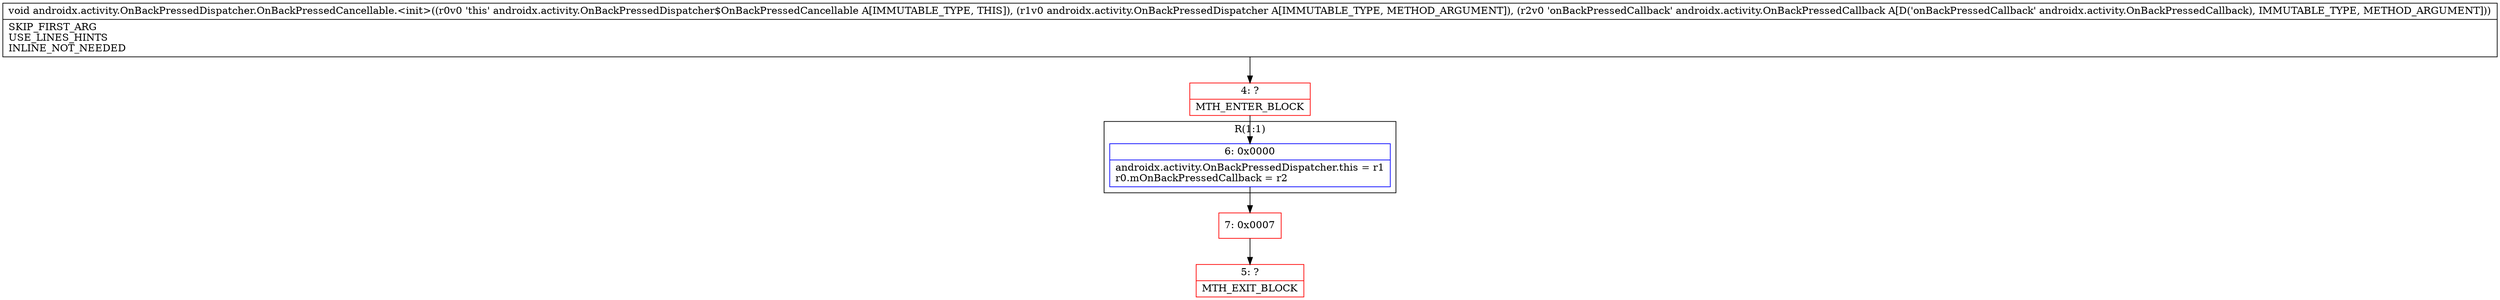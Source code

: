 digraph "CFG forandroidx.activity.OnBackPressedDispatcher.OnBackPressedCancellable.\<init\>(Landroidx\/activity\/OnBackPressedDispatcher;Landroidx\/activity\/OnBackPressedCallback;)V" {
subgraph cluster_Region_1809664717 {
label = "R(1:1)";
node [shape=record,color=blue];
Node_6 [shape=record,label="{6\:\ 0x0000|androidx.activity.OnBackPressedDispatcher.this = r1\lr0.mOnBackPressedCallback = r2\l}"];
}
Node_4 [shape=record,color=red,label="{4\:\ ?|MTH_ENTER_BLOCK\l}"];
Node_7 [shape=record,color=red,label="{7\:\ 0x0007}"];
Node_5 [shape=record,color=red,label="{5\:\ ?|MTH_EXIT_BLOCK\l}"];
MethodNode[shape=record,label="{void androidx.activity.OnBackPressedDispatcher.OnBackPressedCancellable.\<init\>((r0v0 'this' androidx.activity.OnBackPressedDispatcher$OnBackPressedCancellable A[IMMUTABLE_TYPE, THIS]), (r1v0 androidx.activity.OnBackPressedDispatcher A[IMMUTABLE_TYPE, METHOD_ARGUMENT]), (r2v0 'onBackPressedCallback' androidx.activity.OnBackPressedCallback A[D('onBackPressedCallback' androidx.activity.OnBackPressedCallback), IMMUTABLE_TYPE, METHOD_ARGUMENT]))  | SKIP_FIRST_ARG\lUSE_LINES_HINTS\lINLINE_NOT_NEEDED\l}"];
MethodNode -> Node_4;Node_6 -> Node_7;
Node_4 -> Node_6;
Node_7 -> Node_5;
}

